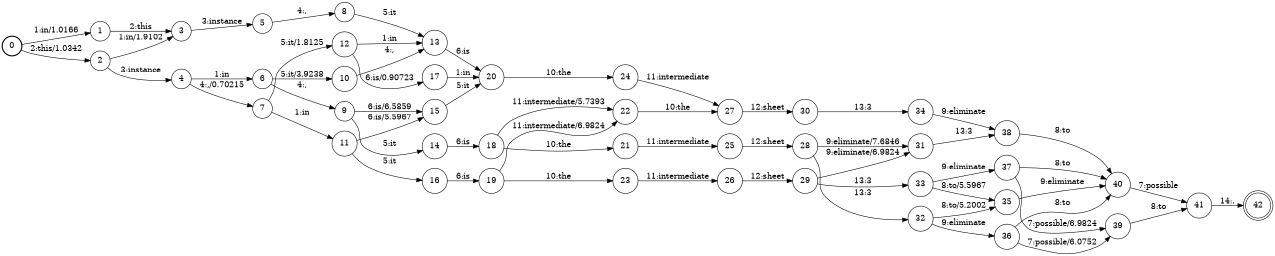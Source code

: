 digraph FST {
rankdir = LR;
size = "8.5,11";
label = "";
center = 1;
orientation = Portrait;
ranksep = "0.4";
nodesep = "0.25";
0 [label = "0", shape = circle, style = bold, fontsize = 14]
	0 -> 1 [label = "1:in/1.0166", fontsize = 14];
	0 -> 2 [label = "2:this/1.0342", fontsize = 14];
1 [label = "1", shape = circle, style = solid, fontsize = 14]
	1 -> 3 [label = "2:this", fontsize = 14];
2 [label = "2", shape = circle, style = solid, fontsize = 14]
	2 -> 3 [label = "1:in/1.9102", fontsize = 14];
	2 -> 4 [label = "3:instance", fontsize = 14];
3 [label = "3", shape = circle, style = solid, fontsize = 14]
	3 -> 5 [label = "3:instance", fontsize = 14];
4 [label = "4", shape = circle, style = solid, fontsize = 14]
	4 -> 6 [label = "1:in", fontsize = 14];
	4 -> 7 [label = "4:,/0.70215", fontsize = 14];
5 [label = "5", shape = circle, style = solid, fontsize = 14]
	5 -> 8 [label = "4:,", fontsize = 14];
6 [label = "6", shape = circle, style = solid, fontsize = 14]
	6 -> 9 [label = "4:,", fontsize = 14];
	6 -> 10 [label = "5:it/3.9238", fontsize = 14];
7 [label = "7", shape = circle, style = solid, fontsize = 14]
	7 -> 11 [label = "1:in", fontsize = 14];
	7 -> 12 [label = "5:it/1.8125", fontsize = 14];
8 [label = "8", shape = circle, style = solid, fontsize = 14]
	8 -> 13 [label = "5:it", fontsize = 14];
9 [label = "9", shape = circle, style = solid, fontsize = 14]
	9 -> 14 [label = "5:it", fontsize = 14];
	9 -> 15 [label = "6:is/6.5859", fontsize = 14];
10 [label = "10", shape = circle, style = solid, fontsize = 14]
	10 -> 13 [label = "4:,", fontsize = 14];
11 [label = "11", shape = circle, style = solid, fontsize = 14]
	11 -> 16 [label = "5:it", fontsize = 14];
	11 -> 15 [label = "6:is/5.5967", fontsize = 14];
12 [label = "12", shape = circle, style = solid, fontsize = 14]
	12 -> 13 [label = "1:in", fontsize = 14];
	12 -> 17 [label = "6:is/0.90723", fontsize = 14];
13 [label = "13", shape = circle, style = solid, fontsize = 14]
	13 -> 20 [label = "6:is", fontsize = 14];
14 [label = "14", shape = circle, style = solid, fontsize = 14]
	14 -> 18 [label = "6:is", fontsize = 14];
15 [label = "15", shape = circle, style = solid, fontsize = 14]
	15 -> 20 [label = "5:it", fontsize = 14];
16 [label = "16", shape = circle, style = solid, fontsize = 14]
	16 -> 19 [label = "6:is", fontsize = 14];
17 [label = "17", shape = circle, style = solid, fontsize = 14]
	17 -> 20 [label = "1:in", fontsize = 14];
18 [label = "18", shape = circle, style = solid, fontsize = 14]
	18 -> 21 [label = "10:the", fontsize = 14];
	18 -> 22 [label = "11:intermediate/5.7393", fontsize = 14];
19 [label = "19", shape = circle, style = solid, fontsize = 14]
	19 -> 23 [label = "10:the", fontsize = 14];
	19 -> 22 [label = "11:intermediate/6.9824", fontsize = 14];
20 [label = "20", shape = circle, style = solid, fontsize = 14]
	20 -> 24 [label = "10:the", fontsize = 14];
21 [label = "21", shape = circle, style = solid, fontsize = 14]
	21 -> 25 [label = "11:intermediate", fontsize = 14];
22 [label = "22", shape = circle, style = solid, fontsize = 14]
	22 -> 27 [label = "10:the", fontsize = 14];
23 [label = "23", shape = circle, style = solid, fontsize = 14]
	23 -> 26 [label = "11:intermediate", fontsize = 14];
24 [label = "24", shape = circle, style = solid, fontsize = 14]
	24 -> 27 [label = "11:intermediate", fontsize = 14];
25 [label = "25", shape = circle, style = solid, fontsize = 14]
	25 -> 28 [label = "12:sheet", fontsize = 14];
26 [label = "26", shape = circle, style = solid, fontsize = 14]
	26 -> 29 [label = "12:sheet", fontsize = 14];
27 [label = "27", shape = circle, style = solid, fontsize = 14]
	27 -> 30 [label = "12:sheet", fontsize = 14];
28 [label = "28", shape = circle, style = solid, fontsize = 14]
	28 -> 31 [label = "9:eliminate/7.6846", fontsize = 14];
	28 -> 32 [label = "13:3", fontsize = 14];
29 [label = "29", shape = circle, style = solid, fontsize = 14]
	29 -> 31 [label = "9:eliminate/6.9824", fontsize = 14];
	29 -> 33 [label = "13:3", fontsize = 14];
30 [label = "30", shape = circle, style = solid, fontsize = 14]
	30 -> 34 [label = "13:3", fontsize = 14];
31 [label = "31", shape = circle, style = solid, fontsize = 14]
	31 -> 38 [label = "13:3", fontsize = 14];
32 [label = "32", shape = circle, style = solid, fontsize = 14]
	32 -> 35 [label = "8:to/5.2002", fontsize = 14];
	32 -> 36 [label = "9:eliminate", fontsize = 14];
33 [label = "33", shape = circle, style = solid, fontsize = 14]
	33 -> 35 [label = "8:to/5.5967", fontsize = 14];
	33 -> 37 [label = "9:eliminate", fontsize = 14];
34 [label = "34", shape = circle, style = solid, fontsize = 14]
	34 -> 38 [label = "9:eliminate", fontsize = 14];
35 [label = "35", shape = circle, style = solid, fontsize = 14]
	35 -> 40 [label = "9:eliminate", fontsize = 14];
36 [label = "36", shape = circle, style = solid, fontsize = 14]
	36 -> 39 [label = "7:possible/6.0752", fontsize = 14];
	36 -> 40 [label = "8:to", fontsize = 14];
37 [label = "37", shape = circle, style = solid, fontsize = 14]
	37 -> 39 [label = "7:possible/6.9824", fontsize = 14];
	37 -> 40 [label = "8:to", fontsize = 14];
38 [label = "38", shape = circle, style = solid, fontsize = 14]
	38 -> 40 [label = "8:to", fontsize = 14];
39 [label = "39", shape = circle, style = solid, fontsize = 14]
	39 -> 41 [label = "8:to", fontsize = 14];
40 [label = "40", shape = circle, style = solid, fontsize = 14]
	40 -> 41 [label = "7:possible", fontsize = 14];
41 [label = "41", shape = circle, style = solid, fontsize = 14]
	41 -> 42 [label = "14:.", fontsize = 14];
42 [label = "42", shape = doublecircle, style = solid, fontsize = 14]
}
